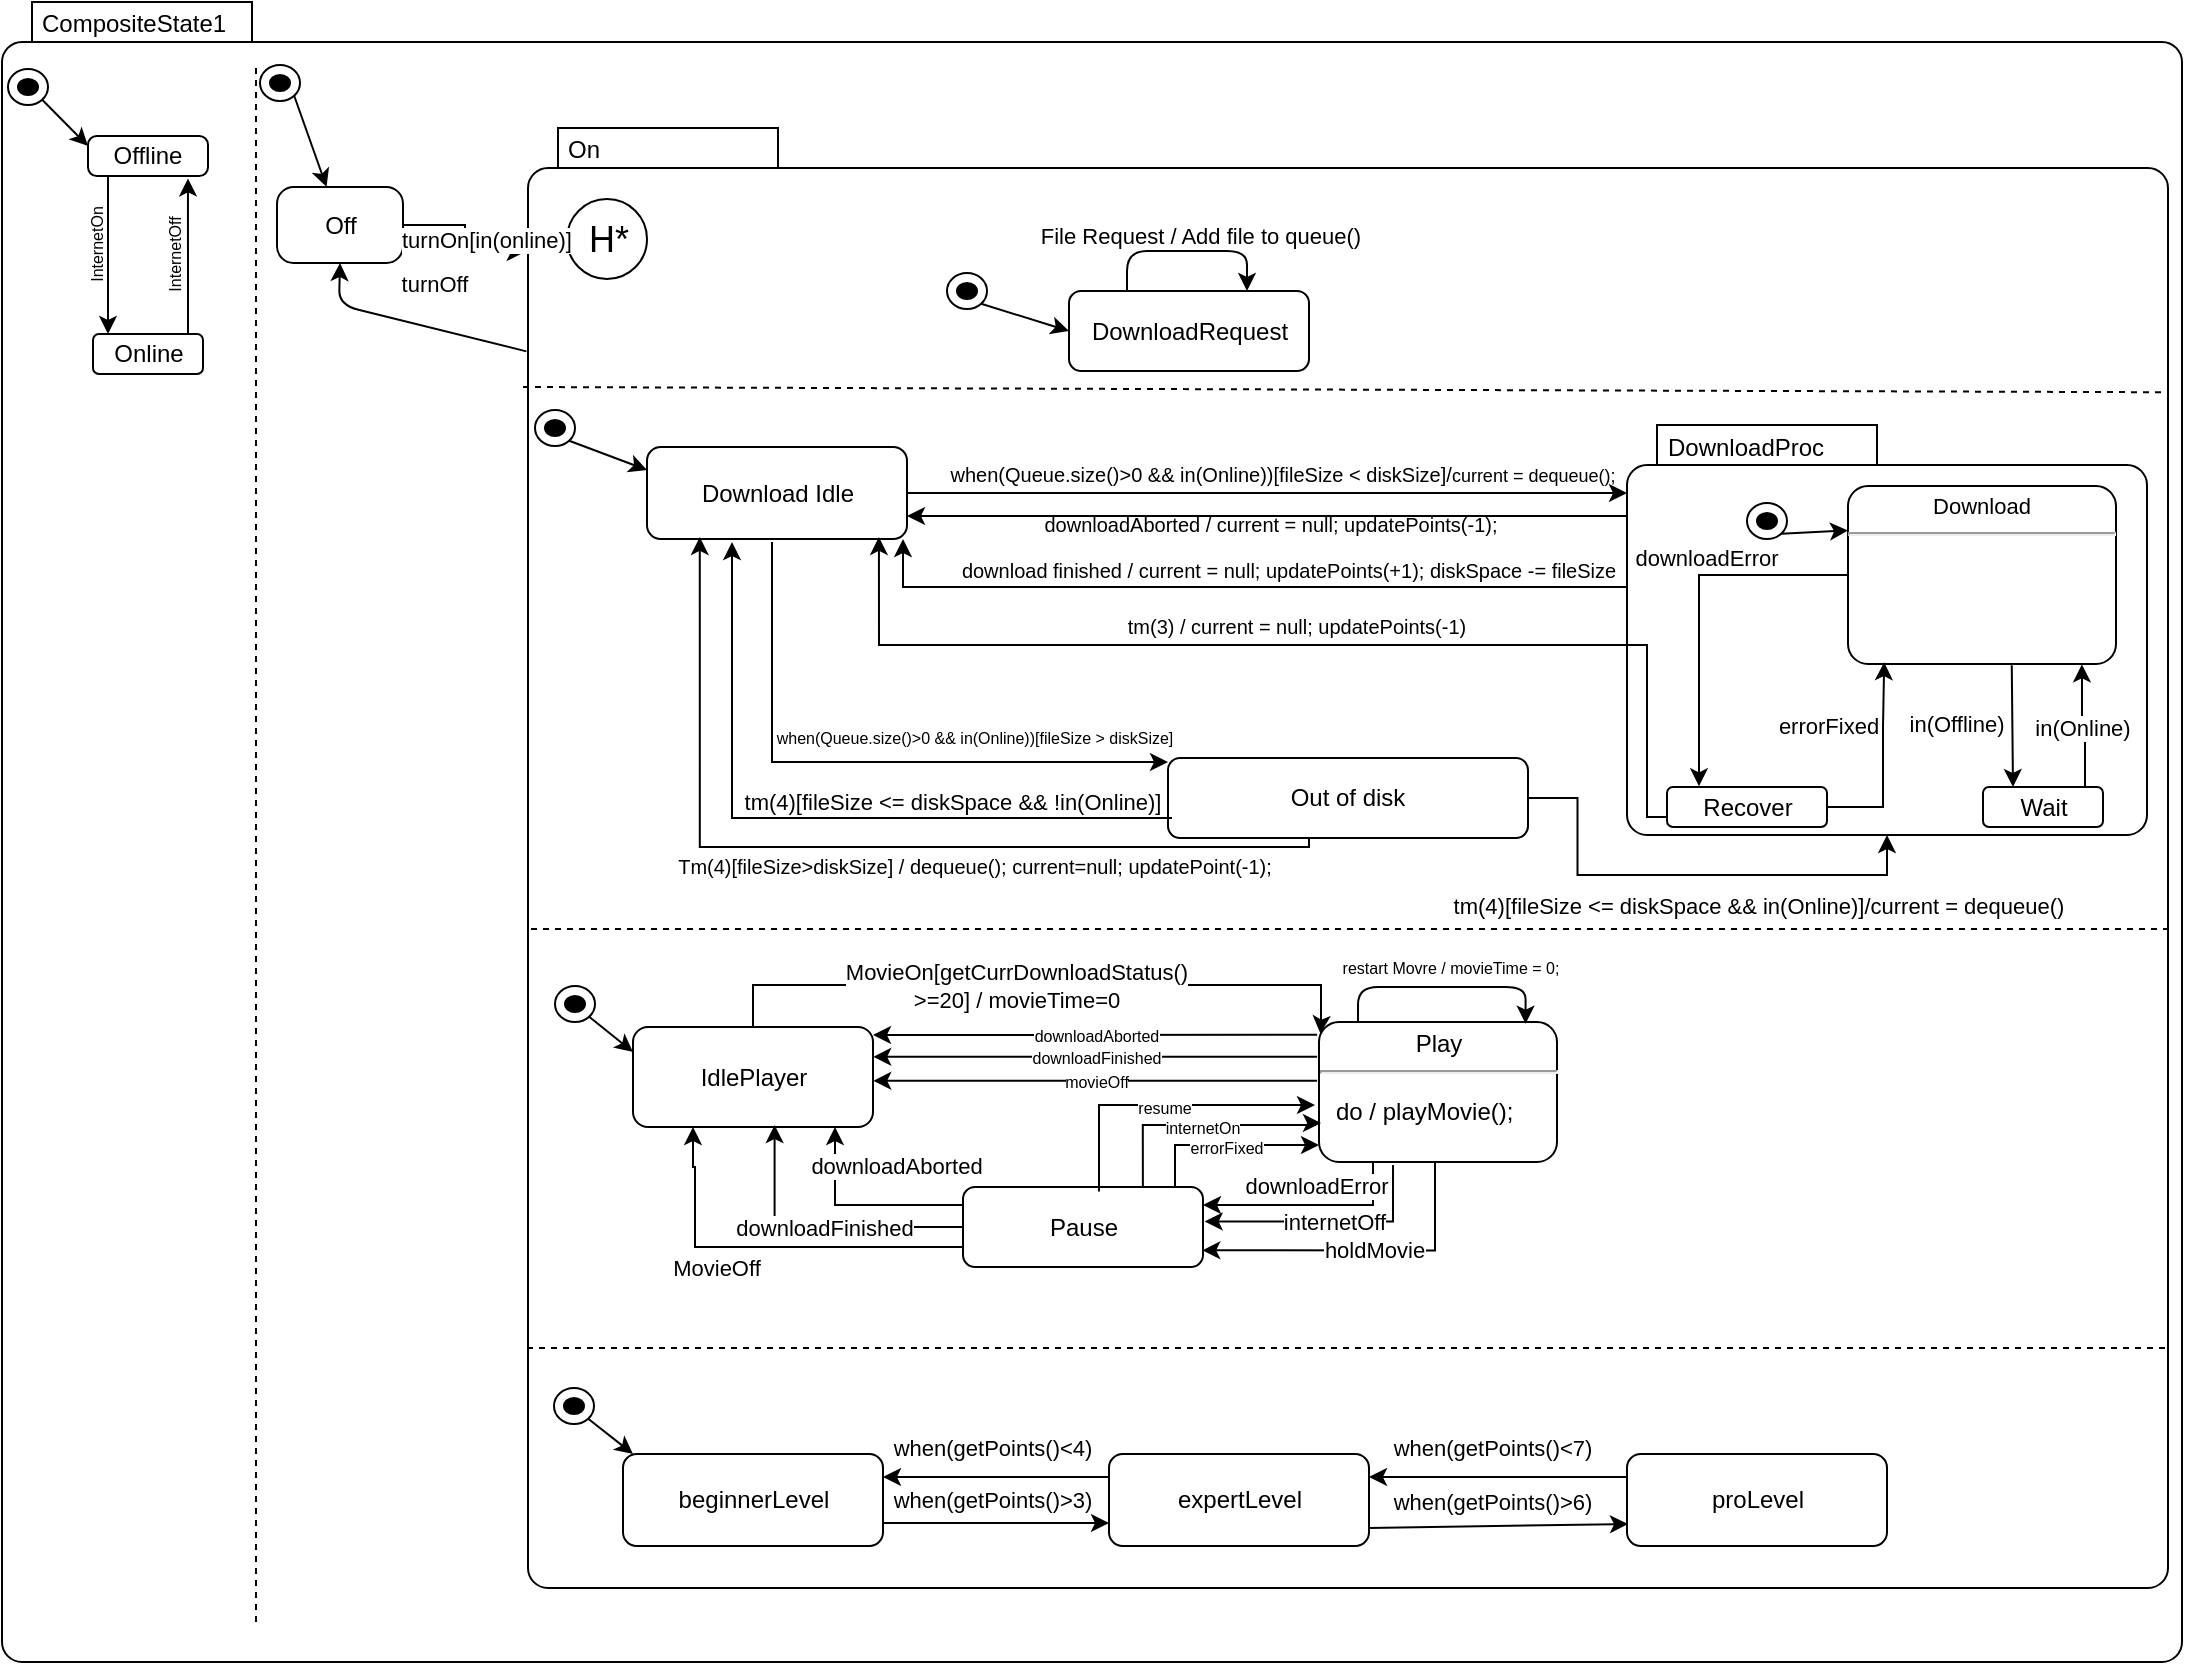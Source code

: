 <mxfile version="10.7.0" type="github"><diagram name="stateMachine" id="0783ab3e-0a74-02c8-0abd-f7b4e66b4bec"><mxGraphModel dx="672" dy="786" grid="1" gridSize="10" guides="1" tooltips="1" connect="1" arrows="1" fold="1" page="1" pageScale="1" pageWidth="1100" pageHeight="850" background="#ffffff" math="0" shadow="0"><root><mxCell id="0"/><mxCell id="1" parent="0"/><mxCell id="8PlXDJ2gfp8piwi29vg6-74" value="CompositeState1" style="shape=mxgraph.sysml.compState;html=1;align=left;verticalAlign=top;spacingTop=-3;spacingLeft=18;" parent="1" vertex="1"><mxGeometry x="5" y="10" width="1090" height="830" as="geometry"/></mxCell><mxCell id="SwwBVkArd6f2vbR5lHAF-27" value="On" style="shape=mxgraph.sysml.compState;html=1;align=left;verticalAlign=top;spacingTop=-3;spacingLeft=18;" parent="1" vertex="1"><mxGeometry x="268" y="73" width="820" height="730" as="geometry"/></mxCell><mxCell id="SwwBVkArd6f2vbR5lHAF-5" value="" style="endArrow=none;dashed=1;html=1;entryX=1;entryY=0.181;entryDx=0;entryDy=0;entryPerimeter=0;" parent="1" target="SwwBVkArd6f2vbR5lHAF-27" edge="1"><mxGeometry width="50" height="50" relative="1" as="geometry"><mxPoint x="265.5" y="202.5" as="sourcePoint"/><mxPoint x="1088.5" y="212.5" as="targetPoint"/></mxGeometry></mxCell><mxCell id="SwwBVkArd6f2vbR5lHAF-90" style="edgeStyle=orthogonalEdgeStyle;rounded=0;orthogonalLoop=1;jettySize=auto;html=1;exitX=0;exitY=0.222;exitDx=0;exitDy=0;exitPerimeter=0;entryX=1;entryY=0.75;entryDx=0;entryDy=0;fontSize=5;" parent="1" source="SwwBVkArd6f2vbR5lHAF-29" target="SwwBVkArd6f2vbR5lHAF-35" edge="1"><mxGeometry relative="1" as="geometry"><Array as="points"/></mxGeometry></mxCell><mxCell id="SwwBVkArd6f2vbR5lHAF-93" style="edgeStyle=orthogonalEdgeStyle;rounded=0;orthogonalLoop=1;jettySize=auto;html=1;exitX=0;exitY=0;exitDx=0;exitDy=66.25;exitPerimeter=0;fontSize=5;" parent="1" source="SwwBVkArd6f2vbR5lHAF-29" target="SwwBVkArd6f2vbR5lHAF-35" edge="1"><mxGeometry relative="1" as="geometry"><Array as="points"><mxPoint x="817.5" y="302.5"/><mxPoint x="455.5" y="302.5"/></Array></mxGeometry></mxCell><mxCell id="SwwBVkArd6f2vbR5lHAF-29" value="DownloadProc" style="shape=mxgraph.sysml.compState;html=1;align=left;verticalAlign=top;spacingTop=-3;spacingLeft=18;" parent="1" vertex="1"><mxGeometry x="817.5" y="221.5" width="260" height="205" as="geometry"/></mxCell><mxCell id="SwwBVkArd6f2vbR5lHAF-33" value="" style="group" parent="1" vertex="1" connectable="0"><mxGeometry x="538.5" y="102.5" width="120" height="92" as="geometry"/></mxCell><mxCell id="SwwBVkArd6f2vbR5lHAF-31" value="DownloadRequest" style="shape=rect;rounded=1;html=1;whiteSpace=wrap;align=center;" parent="SwwBVkArd6f2vbR5lHAF-33" vertex="1"><mxGeometry y="52" width="120" height="40" as="geometry"/></mxCell><mxCell id="SwwBVkArd6f2vbR5lHAF-22" value="" style="edgeStyle=elbowEdgeStyle;elbow=vertical;endArrow=classic;html=1;" parent="SwwBVkArd6f2vbR5lHAF-33" edge="1"><mxGeometry width="50" height="50" relative="1" as="geometry"><mxPoint x="29" y="52" as="sourcePoint"/><mxPoint x="89" y="52" as="targetPoint"/><Array as="points"><mxPoint x="49" y="32"/></Array></mxGeometry></mxCell><mxCell id="SwwBVkArd6f2vbR5lHAF-24" value="&lt;font style=&quot;font-size: 11px ; font-weight: normal&quot;&gt;File Request / Add file to queue()&lt;/font&gt;&lt;br&gt;" style="text;strokeColor=none;fillColor=none;html=1;fontSize=24;fontStyle=1;verticalAlign=middle;align=center;" parent="SwwBVkArd6f2vbR5lHAF-33" vertex="1"><mxGeometry x="15" width="100" height="40" as="geometry"/></mxCell><mxCell id="SwwBVkArd6f2vbR5lHAF-78" style="edgeStyle=orthogonalEdgeStyle;rounded=0;orthogonalLoop=1;jettySize=auto;html=1;" parent="1" target="SwwBVkArd6f2vbR5lHAF-56" edge="1"><mxGeometry relative="1" as="geometry"><Array as="points"><mxPoint x="390" y="280"/><mxPoint x="390" y="390"/></Array><mxPoint x="390" y="280" as="sourcePoint"/></mxGeometry></mxCell><mxCell id="SwwBVkArd6f2vbR5lHAF-35" value="Download Idle" style="shape=rect;rounded=1;html=1;whiteSpace=wrap;align=center;" parent="1" vertex="1"><mxGeometry x="327.5" y="232.5" width="130" height="46" as="geometry"/></mxCell><mxCell id="8PlXDJ2gfp8piwi29vg6-49" value="MovieOn[&lt;span&gt;getCurrDownloadStatus()&lt;/span&gt;&lt;br&gt;&amp;gt;=20] / movieTime=0" style="edgeStyle=orthogonalEdgeStyle;rounded=0;orthogonalLoop=1;jettySize=auto;html=1;entryX=0.006;entryY=0.083;entryDx=0;entryDy=0;entryPerimeter=0;" parent="1" source="SwwBVkArd6f2vbR5lHAF-50" target="8PlXDJ2gfp8piwi29vg6-44" edge="1"><mxGeometry x="-0.078" relative="1" as="geometry"><Array as="points"><mxPoint x="380.5" y="501.5"/><mxPoint x="664.5" y="501.5"/><mxPoint x="664.5" y="521.5"/></Array><mxPoint as="offset"/></mxGeometry></mxCell><mxCell id="SwwBVkArd6f2vbR5lHAF-50" value="IdlePlayer" style="shape=rect;rounded=1;html=1;whiteSpace=wrap;align=center;" parent="1" vertex="1"><mxGeometry x="320.5" y="522.5" width="120" height="50" as="geometry"/></mxCell><mxCell id="8PlXDJ2gfp8piwi29vg6-1" value="in(Offline)" style="edgeStyle=orthogonalEdgeStyle;rounded=0;orthogonalLoop=1;jettySize=auto;html=1;exitX=0.611;exitY=1.007;exitDx=0;exitDy=0;exitPerimeter=0;entryX=0.25;entryY=0;entryDx=0;entryDy=0;" parent="1" source="SwwBVkArd6f2vbR5lHAF-53" target="SwwBVkArd6f2vbR5lHAF-55" edge="1"><mxGeometry x="-0.033" y="-29" relative="1" as="geometry"><Array as="points"><mxPoint x="1010.5" y="343.5"/></Array><mxPoint as="offset"/></mxGeometry></mxCell><mxCell id="8PlXDJ2gfp8piwi29vg6-4" value="downloadError" style="edgeStyle=orthogonalEdgeStyle;rounded=0;orthogonalLoop=1;jettySize=auto;html=1;entryX=0.2;entryY=-0.017;entryDx=0;entryDy=0;entryPerimeter=0;" parent="1" source="SwwBVkArd6f2vbR5lHAF-53" target="SwwBVkArd6f2vbR5lHAF-54" edge="1"><mxGeometry x="-0.205" y="-9" relative="1" as="geometry"><mxPoint as="offset"/></mxGeometry></mxCell><mxCell id="SwwBVkArd6f2vbR5lHAF-53" value="&lt;p style=&quot;margin: 4px 0px 0px ; text-align: center ; font-size: 11px&quot;&gt;&lt;font style=&quot;font-size: 11px&quot;&gt;Download&lt;/font&gt;&lt;/p&gt;&lt;hr style=&quot;font-size: 11px&quot;&gt;&lt;p style=&quot;font-size: 11px&quot;&gt;&lt;/p&gt;&lt;p style=&quot;margin: 0px 0px 0px 8px ; text-align: left ; font-size: 10px&quot;&gt;&lt;br&gt;&lt;/p&gt;" style="shape=mxgraph.sysml.simpleState;html=1;overflow=fill;whiteSpace=wrap;align=center;" parent="1" vertex="1"><mxGeometry x="928" y="252" width="134" height="89" as="geometry"/></mxCell><mxCell id="8PlXDJ2gfp8piwi29vg6-3" value="errorFixed&lt;br&gt;" style="edgeStyle=orthogonalEdgeStyle;rounded=0;orthogonalLoop=1;jettySize=auto;html=1;entryX=0.135;entryY=0.99;entryDx=0;entryDy=0;entryPerimeter=0;" parent="1" source="SwwBVkArd6f2vbR5lHAF-54" target="SwwBVkArd6f2vbR5lHAF-53" edge="1"><mxGeometry x="0.374" y="28" relative="1" as="geometry"><Array as="points"><mxPoint x="945.5" y="412.5"/><mxPoint x="945.5" y="372.5"/></Array><mxPoint as="offset"/></mxGeometry></mxCell><mxCell id="SwwBVkArd6f2vbR5lHAF-54" value="Recover" style="shape=rect;rounded=1;html=1;whiteSpace=wrap;align=center;" parent="1" vertex="1"><mxGeometry x="837.5" y="402.5" width="80" height="20" as="geometry"/></mxCell><mxCell id="8PlXDJ2gfp8piwi29vg6-2" value="in(Online)" style="edgeStyle=orthogonalEdgeStyle;rounded=0;orthogonalLoop=1;jettySize=auto;html=1;entryX=0.873;entryY=1.002;entryDx=0;entryDy=0;entryPerimeter=0;" parent="1" source="SwwBVkArd6f2vbR5lHAF-55" target="SwwBVkArd6f2vbR5lHAF-53" edge="1"><mxGeometry relative="1" as="geometry"><Array as="points"><mxPoint x="1046.5" y="372.5"/></Array></mxGeometry></mxCell><mxCell id="SwwBVkArd6f2vbR5lHAF-55" value="Wait" style="shape=rect;rounded=1;html=1;whiteSpace=wrap;align=center;" parent="1" vertex="1"><mxGeometry x="995.5" y="402.5" width="60" height="20" as="geometry"/></mxCell><mxCell id="SwwBVkArd6f2vbR5lHAF-89" style="edgeStyle=orthogonalEdgeStyle;rounded=0;orthogonalLoop=1;jettySize=auto;html=1;entryX=0.203;entryY=0.978;entryDx=0;entryDy=0;entryPerimeter=0;fontSize=5;" parent="1" source="SwwBVkArd6f2vbR5lHAF-56" target="SwwBVkArd6f2vbR5lHAF-35" edge="1"><mxGeometry relative="1" as="geometry"><Array as="points"><mxPoint x="658.5" y="432.5"/><mxPoint x="353.5" y="432.5"/></Array></mxGeometry></mxCell><mxCell id="8PlXDJ2gfp8piwi29vg6-75" value="tm(4)[fileSize &amp;lt;= diskSpace &amp;amp;&amp;amp; in(Online)]/&lt;span&gt;&lt;font&gt;current = dequeue()&lt;/font&gt;&lt;/span&gt;" style="edgeStyle=orthogonalEdgeStyle;rounded=0;orthogonalLoop=1;jettySize=auto;html=1;entryX=0.5;entryY=1;entryDx=0;entryDy=0;entryPerimeter=0;" parent="1" source="SwwBVkArd6f2vbR5lHAF-56" target="SwwBVkArd6f2vbR5lHAF-29" edge="1"><mxGeometry x="0.277" y="-15" relative="1" as="geometry"><mxPoint x="1" as="offset"/></mxGeometry></mxCell><mxCell id="SwwBVkArd6f2vbR5lHAF-56" value="Out of disk&lt;br&gt;" style="shape=rect;rounded=1;html=1;whiteSpace=wrap;align=center;" parent="1" vertex="1"><mxGeometry x="588" y="388" width="180" height="40" as="geometry"/></mxCell><mxCell id="8PlXDJ2gfp8piwi29vg6-30" style="edgeStyle=orthogonalEdgeStyle;rounded=0;orthogonalLoop=1;jettySize=auto;html=1;entryX=0.833;entryY=1.06;entryDx=0;entryDy=0;entryPerimeter=0;" parent="1" source="SwwBVkArd6f2vbR5lHAF-57" target="SwwBVkArd6f2vbR5lHAF-58" edge="1"><mxGeometry relative="1" as="geometry"><Array as="points"><mxPoint x="98" y="152"/><mxPoint x="98" y="152"/></Array></mxGeometry></mxCell><mxCell id="SwwBVkArd6f2vbR5lHAF-57" value="Online" style="shape=rect;rounded=1;html=1;whiteSpace=wrap;align=center;" parent="1" vertex="1"><mxGeometry x="50.5" y="176" width="55" height="20" as="geometry"/></mxCell><mxCell id="8PlXDJ2gfp8piwi29vg6-27" style="edgeStyle=orthogonalEdgeStyle;rounded=0;orthogonalLoop=1;jettySize=auto;html=1;exitX=1;exitY=0.5;exitDx=0;exitDy=0;" parent="1" source="SwwBVkArd6f2vbR5lHAF-58" edge="1"><mxGeometry relative="1" as="geometry"><mxPoint x="98.235" y="96.471" as="targetPoint"/></mxGeometry></mxCell><mxCell id="8PlXDJ2gfp8piwi29vg6-31" style="edgeStyle=orthogonalEdgeStyle;rounded=0;orthogonalLoop=1;jettySize=auto;html=1;" parent="1" source="SwwBVkArd6f2vbR5lHAF-58" target="SwwBVkArd6f2vbR5lHAF-57" edge="1"><mxGeometry relative="1" as="geometry"><Array as="points"><mxPoint x="58" y="112"/><mxPoint x="58" y="112"/></Array></mxGeometry></mxCell><mxCell id="SwwBVkArd6f2vbR5lHAF-58" value="Offline&lt;br&gt;" style="shape=rect;rounded=1;html=1;whiteSpace=wrap;align=center;arcSize=22;" parent="1" vertex="1"><mxGeometry x="48" y="77" width="60" height="20" as="geometry"/></mxCell><mxCell id="SwwBVkArd6f2vbR5lHAF-79" value="" style="group" parent="1" vertex="1" connectable="0"><mxGeometry x="498" y="340" width="201" height="40" as="geometry"/></mxCell><mxCell id="SwwBVkArd6f2vbR5lHAF-80" style="edgeStyle=orthogonalEdgeStyle;rounded=0;orthogonalLoop=1;jettySize=auto;html=1;exitX=1;exitY=0.5;exitDx=0;exitDy=0;" parent="SwwBVkArd6f2vbR5lHAF-79" edge="1"><mxGeometry relative="1" as="geometry"><mxPoint x="201" y="34" as="targetPoint"/><Array as="points"><mxPoint x="86" y="34"/><mxPoint x="201" y="34"/></Array></mxGeometry></mxCell><mxCell id="SwwBVkArd6f2vbR5lHAF-81" value="&lt;font style=&quot;font-weight: normal ; font-size: 8px&quot;&gt;when(Queue.size()&amp;gt;0 &amp;amp;&amp;amp; in(Online))[fileSize &amp;gt; diskSize]&lt;/font&gt;&lt;br&gt;" style="text;strokeColor=none;fillColor=none;html=1;fontSize=24;fontStyle=1;verticalAlign=middle;align=center;rotation=0;" parent="1" vertex="1"><mxGeometry x="441" y="352.5" width="100" height="40" as="geometry"/></mxCell><mxCell id="SwwBVkArd6f2vbR5lHAF-85" value="&lt;span style=&quot;font-weight: 400&quot;&gt;&lt;font style=&quot;font-size: 10px&quot;&gt;Tm(4)[fileSize&amp;gt;diskSize] / dequeue(); current=null; updatePoint(-1);&lt;/font&gt;&lt;/span&gt;" style="text;strokeColor=none;fillColor=none;html=1;fontSize=24;fontStyle=1;verticalAlign=middle;align=center;rotation=0;direction=west;" parent="1" vertex="1"><mxGeometry x="428.5" y="392.5" width="125" height="90" as="geometry"/></mxCell><mxCell id="SwwBVkArd6f2vbR5lHAF-63" style="edgeStyle=orthogonalEdgeStyle;rounded=0;orthogonalLoop=1;jettySize=auto;html=1;exitX=1;exitY=0.5;exitDx=0;exitDy=0;" parent="1" source="SwwBVkArd6f2vbR5lHAF-35" edge="1"><mxGeometry relative="1" as="geometry"><mxPoint x="817.5" y="255.5" as="targetPoint"/><Array as="points"><mxPoint x="607.5" y="255.5"/><mxPoint x="607.5" y="255.5"/></Array></mxGeometry></mxCell><mxCell id="SwwBVkArd6f2vbR5lHAF-66" value="&lt;font style=&quot;font-weight: normal ; font-size: 10px&quot;&gt;when(Queue.size()&amp;gt;0 &amp;amp;&amp;amp; in(Online))[fileSize &amp;lt; diskSize]/&lt;/font&gt;&lt;span style=&quot;font-weight: normal&quot;&gt;&lt;font style=&quot;font-size: 9px&quot;&gt;current = dequeue();&lt;/font&gt;&lt;/span&gt;&lt;br&gt;" style="text;strokeColor=none;fillColor=none;html=1;fontSize=24;fontStyle=1;verticalAlign=middle;align=center;direction=south;" parent="1" vertex="1"><mxGeometry x="491" y="236.5" width="307" height="10" as="geometry"/></mxCell><mxCell id="SwwBVkArd6f2vbR5lHAF-91" value="&lt;font size=&quot;1&quot;&gt;&lt;span style=&quot;font-weight: 400&quot;&gt;downloadAborted / current = null; updatePoints(-1);&lt;/span&gt;&lt;/font&gt;" style="text;strokeColor=none;fillColor=none;html=1;fontSize=24;fontStyle=1;verticalAlign=middle;align=center;" parent="1" vertex="1"><mxGeometry x="588.5" y="255.5" width="100" height="22" as="geometry"/></mxCell><mxCell id="SwwBVkArd6f2vbR5lHAF-94" value="&lt;font size=&quot;1&quot;&gt;&lt;span style=&quot;font-weight: 400&quot;&gt;download finished / current = null; updatePoints(+1); diskSpace -= fileSize&lt;/span&gt;&lt;/font&gt;" style="text;strokeColor=none;fillColor=none;html=1;fontSize=24;fontStyle=1;verticalAlign=middle;align=center;" parent="1" vertex="1"><mxGeometry x="597.5" y="283.5" width="100" height="12" as="geometry"/></mxCell><mxCell id="8PlXDJ2gfp8piwi29vg6-7" value="H*" style="shape=ellipse;html=1;fontSize=18;align=center;" parent="1" vertex="1"><mxGeometry x="287.5" y="108.5" width="40" height="40" as="geometry"/></mxCell><mxCell id="8PlXDJ2gfp8piwi29vg6-12" value="" style="group" parent="1" vertex="1" connectable="0"><mxGeometry x="477.5" y="145.5" width="20" height="18" as="geometry"/></mxCell><mxCell id="8PlXDJ2gfp8piwi29vg6-8" value="" style="shape=mxgraph.sysml.actFinal;html=1;verticalLabelPosition=bottom;labelBackgroundColor=#ffffff;verticalAlign=top;" parent="8PlXDJ2gfp8piwi29vg6-12" vertex="1"><mxGeometry width="20" height="18" as="geometry"/></mxCell><mxCell id="8PlXDJ2gfp8piwi29vg6-11" value="" style="endArrow=classic;html=1;entryX=0;entryY=0.5;entryDx=0;entryDy=0;exitX=0.855;exitY=0.855;exitDx=0;exitDy=0;exitPerimeter=0;" parent="8PlXDJ2gfp8piwi29vg6-12" source="8PlXDJ2gfp8piwi29vg6-8" target="SwwBVkArd6f2vbR5lHAF-31" edge="1"><mxGeometry width="50" height="50" relative="1" as="geometry"><mxPoint x="-4.5" y="59" as="sourcePoint"/><mxPoint x="45.5" y="9" as="targetPoint"/></mxGeometry></mxCell><mxCell id="8PlXDJ2gfp8piwi29vg6-13" value="" style="group" parent="1" vertex="1" connectable="0"><mxGeometry x="877.5" y="260.5" width="20" height="18" as="geometry"/></mxCell><mxCell id="8PlXDJ2gfp8piwi29vg6-14" value="" style="shape=mxgraph.sysml.actFinal;html=1;verticalLabelPosition=bottom;labelBackgroundColor=#ffffff;verticalAlign=top;" parent="8PlXDJ2gfp8piwi29vg6-13" vertex="1"><mxGeometry width="20" height="18" as="geometry"/></mxCell><mxCell id="8PlXDJ2gfp8piwi29vg6-15" value="" style="endArrow=classic;html=1;entryX=0;entryY=0.25;entryDx=0;entryDy=0;exitX=0.855;exitY=0.855;exitDx=0;exitDy=0;exitPerimeter=0;entryPerimeter=0;" parent="1" source="8PlXDJ2gfp8piwi29vg6-14" target="SwwBVkArd6f2vbR5lHAF-53" edge="1"><mxGeometry width="50" height="50" relative="1" as="geometry"><mxPoint x="873" y="319.5" as="sourcePoint"/><mxPoint x="923" y="269.5" as="targetPoint"/></mxGeometry></mxCell><mxCell id="8PlXDJ2gfp8piwi29vg6-21" value="" style="shape=mxgraph.sysml.actFinal;html=1;verticalLabelPosition=bottom;labelBackgroundColor=#ffffff;verticalAlign=top;" parent="1" vertex="1"><mxGeometry x="271.5" y="214" width="20" height="18" as="geometry"/></mxCell><mxCell id="8PlXDJ2gfp8piwi29vg6-22" value="" style="endArrow=classic;html=1;entryX=0;entryY=0.25;entryDx=0;entryDy=0;exitX=0.855;exitY=0.855;exitDx=0;exitDy=0;exitPerimeter=0;" parent="1" source="8PlXDJ2gfp8piwi29vg6-21" target="SwwBVkArd6f2vbR5lHAF-35" edge="1"><mxGeometry width="50" height="50" relative="1" as="geometry"><mxPoint x="263" y="275" as="sourcePoint"/><mxPoint x="317.5" y="249" as="targetPoint"/></mxGeometry></mxCell><mxCell id="8PlXDJ2gfp8piwi29vg6-23" value="" style="shape=mxgraph.sysml.actFinal;html=1;verticalLabelPosition=bottom;labelBackgroundColor=#ffffff;verticalAlign=top;" parent="1" vertex="1"><mxGeometry x="8" y="43.5" width="20" height="18" as="geometry"/></mxCell><mxCell id="8PlXDJ2gfp8piwi29vg6-24" value="" style="endArrow=classic;html=1;entryX=0;entryY=0.25;entryDx=0;entryDy=0;exitX=0.855;exitY=0.855;exitDx=0;exitDy=0;exitPerimeter=0;" parent="1" source="8PlXDJ2gfp8piwi29vg6-23" target="SwwBVkArd6f2vbR5lHAF-58" edge="1"><mxGeometry width="50" height="50" relative="1" as="geometry"><mxPoint x="-16.5" y="111.5" as="sourcePoint"/><mxPoint x="38" y="85.5" as="targetPoint"/></mxGeometry></mxCell><mxCell id="8PlXDJ2gfp8piwi29vg6-33" value="Off&lt;br&gt;" style="shape=rect;rounded=1;html=1;whiteSpace=wrap;align=center;arcSize=22;" parent="1" vertex="1"><mxGeometry x="142.5" y="102.5" width="63" height="38" as="geometry"/></mxCell><mxCell id="8PlXDJ2gfp8piwi29vg6-41" value="" style="endArrow=none;dashed=1;html=1;exitX=0.002;exitY=0.667;exitDx=0;exitDy=0;exitPerimeter=0;" parent="1" edge="1"><mxGeometry width="50" height="50" relative="1" as="geometry"><mxPoint x="269.5" y="473.5" as="sourcePoint"/><mxPoint x="1091.5" y="473.5" as="targetPoint"/></mxGeometry></mxCell><mxCell id="8PlXDJ2gfp8piwi29vg6-45" value="&lt;font style=&quot;font-size: 8px&quot;&gt;errorFixed&lt;/font&gt;" style="edgeStyle=orthogonalEdgeStyle;rounded=0;orthogonalLoop=1;jettySize=auto;html=1;" parent="1" source="8PlXDJ2gfp8piwi29vg6-43" edge="1"><mxGeometry relative="1" as="geometry"><Array as="points"><mxPoint x="591.5" y="581.5"/><mxPoint x="663.5" y="581.5"/></Array><mxPoint x="663.5" y="581.5" as="targetPoint"/></mxGeometry></mxCell><mxCell id="8PlXDJ2gfp8piwi29vg6-52" value="downloadAborted" style="edgeStyle=orthogonalEdgeStyle;rounded=0;orthogonalLoop=1;jettySize=auto;html=1;" parent="1" source="8PlXDJ2gfp8piwi29vg6-43" edge="1"><mxGeometry x="0.63" y="-30" relative="1" as="geometry"><mxPoint x="421.5" y="572.5" as="targetPoint"/><Array as="points"><mxPoint x="421.5" y="611.5"/></Array><mxPoint as="offset"/></mxGeometry></mxCell><mxCell id="8PlXDJ2gfp8piwi29vg6-43" value="Pause" style="shape=rect;rounded=1;html=1;whiteSpace=wrap;align=center;" parent="1" vertex="1"><mxGeometry x="485.5" y="602.5" width="120" height="40" as="geometry"/></mxCell><mxCell id="8PlXDJ2gfp8piwi29vg6-46" value="downloadError" style="edgeStyle=orthogonalEdgeStyle;rounded=0;orthogonalLoop=1;jettySize=auto;html=1;" parent="1" source="8PlXDJ2gfp8piwi29vg6-44" edge="1"><mxGeometry x="-0.051" y="-10" relative="1" as="geometry"><Array as="points"><mxPoint x="690.5" y="611.5"/><mxPoint x="605.5" y="611.5"/></Array><mxPoint x="605.5" y="611.5" as="targetPoint"/><mxPoint as="offset"/></mxGeometry></mxCell><mxCell id="8PlXDJ2gfp8piwi29vg6-51" value="&lt;font style=&quot;font-size: 8px&quot;&gt;downloadAborted&lt;/font&gt;" style="edgeStyle=orthogonalEdgeStyle;rounded=0;orthogonalLoop=1;jettySize=auto;html=1;exitX=-0.008;exitY=0.202;exitDx=0;exitDy=0;exitPerimeter=0;" parent="1" edge="1"><mxGeometry relative="1" as="geometry"><mxPoint x="440.5" y="526.5" as="targetPoint"/><Array as="points"><mxPoint x="440.5" y="526.5"/></Array><mxPoint x="662.556" y="526.389" as="sourcePoint"/></mxGeometry></mxCell><mxCell id="8PlXDJ2gfp8piwi29vg6-44" value="&lt;p style=&quot;margin: 0px ; margin-top: 4px ; text-align: center&quot;&gt;Play&lt;/p&gt;&lt;hr&gt;&lt;p&gt;&lt;/p&gt;&lt;p style=&quot;margin: 0px ; margin-left: 8px ; text-align: left&quot;&gt;do / playMovie();&lt;br&gt;&lt;/p&gt;" style="shape=mxgraph.sysml.simpleState;html=1;overflow=fill;whiteSpace=wrap;align=center;" parent="1" vertex="1"><mxGeometry x="663.5" y="520" width="119" height="70" as="geometry"/></mxCell><mxCell id="8PlXDJ2gfp8piwi29vg6-47" value="" style="shape=mxgraph.sysml.actFinal;html=1;verticalLabelPosition=bottom;labelBackgroundColor=#ffffff;verticalAlign=top;" parent="1" vertex="1"><mxGeometry x="281.5" y="502" width="20" height="18" as="geometry"/></mxCell><mxCell id="8PlXDJ2gfp8piwi29vg6-48" value="" style="endArrow=classic;html=1;entryX=0;entryY=0.25;entryDx=0;entryDy=0;exitX=0.855;exitY=0.855;exitDx=0;exitDy=0;exitPerimeter=0;" parent="1" source="8PlXDJ2gfp8piwi29vg6-47" target="SwwBVkArd6f2vbR5lHAF-50" edge="1"><mxGeometry width="50" height="50" relative="1" as="geometry"><mxPoint x="268" y="533" as="sourcePoint"/><mxPoint x="332.5" y="502.5" as="targetPoint"/></mxGeometry></mxCell><mxCell id="8PlXDJ2gfp8piwi29vg6-53" value="" style="edgeStyle=elbowEdgeStyle;elbow=vertical;endArrow=classic;html=1;exitX=0.164;exitY=-0.002;exitDx=0;exitDy=0;exitPerimeter=0;entryX=0.868;entryY=0.012;entryDx=0;entryDy=0;entryPerimeter=0;" parent="1" source="8PlXDJ2gfp8piwi29vg6-44" target="8PlXDJ2gfp8piwi29vg6-44" edge="1"><mxGeometry width="50" height="50" relative="1" as="geometry"><mxPoint x="688.5" y="480.5" as="sourcePoint"/><mxPoint x="728.5" y="480" as="targetPoint"/><Array as="points"><mxPoint x="737.5" y="502.5"/><mxPoint x="737.5" y="472.5"/><mxPoint x="687.5" y="472.5"/></Array></mxGeometry></mxCell><mxCell id="8PlXDJ2gfp8piwi29vg6-55" value="&lt;span style=&quot;font-size: 8px ; font-weight: 400&quot;&gt;restart Movre / movieTime = 0;&lt;br&gt;&lt;/span&gt;" style="text;strokeColor=none;fillColor=none;html=1;fontSize=24;fontStyle=1;verticalAlign=middle;align=center;rotation=0;" parent="1" vertex="1"><mxGeometry x="678.5" y="482.5" width="100" height="10" as="geometry"/></mxCell><mxCell id="8PlXDJ2gfp8piwi29vg6-60" value="" style="endArrow=none;dashed=1;html=1;" parent="1" edge="1"><mxGeometry width="50" height="50" relative="1" as="geometry"><mxPoint x="132" y="820" as="sourcePoint"/><mxPoint x="132" y="43" as="targetPoint"/></mxGeometry></mxCell><mxCell id="8PlXDJ2gfp8piwi29vg6-64" value="&lt;font style=&quot;font-weight: normal ; font-size: 8px&quot;&gt;InternetOff&lt;/font&gt;&lt;br&gt;" style="text;strokeColor=none;fillColor=none;html=1;fontSize=24;fontStyle=1;verticalAlign=middle;align=center;rotation=-90;" parent="1" vertex="1"><mxGeometry x="57" y="127.5" width="58" height="18" as="geometry"/></mxCell><mxCell id="8PlXDJ2gfp8piwi29vg6-65" value="&lt;font style=&quot;font-weight: normal ; font-size: 8px&quot;&gt;InternetOn&lt;/font&gt;&lt;br&gt;" style="text;strokeColor=none;fillColor=none;html=1;fontSize=24;fontStyle=1;verticalAlign=middle;align=center;rotation=-90;" parent="1" vertex="1"><mxGeometry x="18" y="122.5" width="58" height="18" as="geometry"/></mxCell><mxCell id="8PlXDJ2gfp8piwi29vg6-69" value="turnOff&lt;br&gt;" style="endArrow=classic;html=1;exitX=-0.001;exitY=0.153;exitDx=0;exitDy=0;exitPerimeter=0;entryX=0.5;entryY=1;entryDx=0;entryDy=0;" parent="1" source="SwwBVkArd6f2vbR5lHAF-27" target="8PlXDJ2gfp8piwi29vg6-33" edge="1"><mxGeometry x="0.847" y="-47" width="50" height="50" relative="1" as="geometry"><mxPoint x="192.5" y="204.571" as="sourcePoint"/><mxPoint x="242.5" y="154.571" as="targetPoint"/><Array as="points"><mxPoint x="173.5" y="161.5"/></Array><mxPoint as="offset"/></mxGeometry></mxCell><mxCell id="8PlXDJ2gfp8piwi29vg6-72" value="" style="shape=mxgraph.sysml.actFinal;html=1;verticalLabelPosition=bottom;labelBackgroundColor=#ffffff;verticalAlign=top;" parent="1" vertex="1"><mxGeometry x="134" y="41.5" width="20" height="18" as="geometry"/></mxCell><mxCell id="8PlXDJ2gfp8piwi29vg6-73" value="" style="endArrow=classic;html=1;exitX=0.855;exitY=0.855;exitDx=0;exitDy=0;exitPerimeter=0;" parent="1" source="8PlXDJ2gfp8piwi29vg6-72" target="8PlXDJ2gfp8piwi29vg6-33" edge="1"><mxGeometry width="50" height="50" relative="1" as="geometry"><mxPoint x="109.5" y="109.5" as="sourcePoint"/><mxPoint x="174" y="80.167" as="targetPoint"/></mxGeometry></mxCell><mxCell id="8PlXDJ2gfp8piwi29vg6-67" value="turnOn[in(online)]" style="edgeStyle=orthogonalEdgeStyle;rounded=0;orthogonalLoop=1;jettySize=auto;html=1;entryX=-0.002;entryY=0.085;entryDx=0;entryDy=0;entryPerimeter=0;" parent="1" source="8PlXDJ2gfp8piwi29vg6-33" target="SwwBVkArd6f2vbR5lHAF-27" edge="1"><mxGeometry x="0.033" y="10" relative="1" as="geometry"><Array as="points"><mxPoint x="236.5" y="121.5"/></Array><mxPoint as="offset"/></mxGeometry></mxCell><mxCell id="Fq1VFk-7vWa6fJxWeUNG-1" value="&lt;font style=&quot;font-size: 10px&quot;&gt;tm(3) / current = null; updatePoints(-1)&lt;/font&gt;" style="edgeStyle=orthogonalEdgeStyle;rounded=0;orthogonalLoop=1;jettySize=auto;html=1;fontSize=5;exitX=0;exitY=0.75;exitDx=0;exitDy=0;entryX=0.892;entryY=0.978;entryDx=0;entryDy=0;entryPerimeter=0;" parent="1" source="SwwBVkArd6f2vbR5lHAF-54" target="SwwBVkArd6f2vbR5lHAF-35" edge="1"><mxGeometry x="0.019" y="-10" relative="1" as="geometry"><Array as="points"><mxPoint x="827.5" y="417.5"/><mxPoint x="827.5" y="331.5"/><mxPoint x="443.5" y="331.5"/></Array><mxPoint x="827.5" y="312.5" as="sourcePoint"/><mxPoint x="465.5" y="288.5" as="targetPoint"/><mxPoint as="offset"/></mxGeometry></mxCell><mxCell id="Fq1VFk-7vWa6fJxWeUNG-2" value="internetOff" style="edgeStyle=orthogonalEdgeStyle;rounded=0;orthogonalLoop=1;jettySize=auto;html=1;exitX=0.311;exitY=1.021;exitDx=0;exitDy=0;exitPerimeter=0;entryX=1.007;entryY=0.431;entryDx=0;entryDy=0;entryPerimeter=0;" parent="1" source="8PlXDJ2gfp8piwi29vg6-44" target="8PlXDJ2gfp8piwi29vg6-43" edge="1"><mxGeometry x="-0.063" relative="1" as="geometry"><Array as="points"><mxPoint x="700.5" y="619.5"/></Array><mxPoint x="700.523" y="600" as="sourcePoint"/><mxPoint x="605.5" y="641.5" as="targetPoint"/><mxPoint as="offset"/></mxGeometry></mxCell><mxCell id="Fq1VFk-7vWa6fJxWeUNG-3" value="holdMovie" style="edgeStyle=orthogonalEdgeStyle;rounded=0;orthogonalLoop=1;jettySize=auto;html=1;entryX=0.997;entryY=0.792;entryDx=0;entryDy=0;entryPerimeter=0;" parent="1" target="8PlXDJ2gfp8piwi29vg6-43" edge="1"><mxGeometry x="-0.063" relative="1" as="geometry"><Array as="points"><mxPoint x="721.5" y="589.5"/><mxPoint x="721.5" y="634.5"/></Array><mxPoint x="721.5" y="589.5" as="sourcePoint"/><mxPoint x="616.337" y="629.756" as="targetPoint"/><mxPoint as="offset"/></mxGeometry></mxCell><mxCell id="Fq1VFk-7vWa6fJxWeUNG-4" value="downloadFinished" style="edgeStyle=orthogonalEdgeStyle;rounded=0;orthogonalLoop=1;jettySize=auto;html=1;entryX=0.59;entryY=0.98;entryDx=0;entryDy=0;entryPerimeter=0;exitX=0;exitY=0.5;exitDx=0;exitDy=0;" parent="1" source="8PlXDJ2gfp8piwi29vg6-43" target="SwwBVkArd6f2vbR5lHAF-50" edge="1"><mxGeometry x="-0.043" relative="1" as="geometry"><mxPoint x="481.5" y="621.5" as="sourcePoint"/><mxPoint x="431.643" y="582.5" as="targetPoint"/><Array as="points"><mxPoint x="391.5" y="622.5"/></Array><mxPoint as="offset"/></mxGeometry></mxCell><mxCell id="Fq1VFk-7vWa6fJxWeUNG-5" value="MovieOff" style="edgeStyle=orthogonalEdgeStyle;rounded=0;orthogonalLoop=1;jettySize=auto;html=1;entryX=0.25;entryY=1;entryDx=0;entryDy=0;exitX=0;exitY=0.75;exitDx=0;exitDy=0;" parent="1" source="8PlXDJ2gfp8piwi29vg6-43" target="SwwBVkArd6f2vbR5lHAF-50" edge="1"><mxGeometry x="0.27" y="10" relative="1" as="geometry"><mxPoint x="481.5" y="631.5" as="sourcePoint"/><mxPoint x="441.643" y="592.5" as="targetPoint"/><Array as="points"><mxPoint x="351.5" y="632.5"/><mxPoint x="351.5" y="592.5"/></Array><mxPoint as="offset"/></mxGeometry></mxCell><mxCell id="Fq1VFk-7vWa6fJxWeUNG-6" value="&lt;font style=&quot;font-size: 8px&quot;&gt;downloadFinished&lt;/font&gt;" style="edgeStyle=orthogonalEdgeStyle;rounded=0;orthogonalLoop=1;jettySize=auto;html=1;exitX=-0.008;exitY=0.202;exitDx=0;exitDy=0;exitPerimeter=0;" parent="1" edge="1"><mxGeometry relative="1" as="geometry"><mxPoint x="440.611" y="537.389" as="targetPoint"/><Array as="points"><mxPoint x="440.5" y="537.5"/></Array><mxPoint x="662.556" y="537.389" as="sourcePoint"/></mxGeometry></mxCell><mxCell id="Fq1VFk-7vWa6fJxWeUNG-7" value="&lt;font style=&quot;font-size: 8px&quot;&gt;movieOff&lt;/font&gt;" style="edgeStyle=orthogonalEdgeStyle;rounded=0;orthogonalLoop=1;jettySize=auto;html=1;exitX=-0.008;exitY=0.202;exitDx=0;exitDy=0;exitPerimeter=0;" parent="1" edge="1"><mxGeometry x="0.001" relative="1" as="geometry"><mxPoint x="440.611" y="549.389" as="targetPoint"/><Array as="points"><mxPoint x="440.5" y="549.5"/></Array><mxPoint x="662.556" y="549.389" as="sourcePoint"/><mxPoint as="offset"/></mxGeometry></mxCell><mxCell id="Fq1VFk-7vWa6fJxWeUNG-8" value="&lt;font style=&quot;font-size: 8px&quot;&gt;internetOn&lt;/font&gt;" style="edgeStyle=orthogonalEdgeStyle;rounded=0;orthogonalLoop=1;jettySize=auto;html=1;" parent="1" edge="1"><mxGeometry relative="1" as="geometry"><Array as="points"><mxPoint x="575.5" y="571.5"/><mxPoint x="661.5" y="571.5"/><mxPoint x="661.5" y="570.5"/></Array><mxPoint x="575.444" y="602.5" as="sourcePoint"/><mxPoint x="664.5" y="570.5" as="targetPoint"/></mxGeometry></mxCell><mxCell id="Fq1VFk-7vWa6fJxWeUNG-9" value="&lt;font style=&quot;font-size: 8px&quot;&gt;resume&lt;/font&gt;" style="edgeStyle=orthogonalEdgeStyle;rounded=0;orthogonalLoop=1;jettySize=auto;html=1;" parent="1" edge="1"><mxGeometry relative="1" as="geometry"><Array as="points"><mxPoint x="553.5" y="561.5"/><mxPoint x="661.5" y="561.5"/></Array><mxPoint x="553.5" y="604.7" as="sourcePoint"/><mxPoint x="661.5" y="561.5" as="targetPoint"/></mxGeometry></mxCell><mxCell id="O6XAEaMH-lTMKo_NpWYs-1" value="" style="endArrow=none;dashed=1;html=1;exitX=0.002;exitY=0.667;exitDx=0;exitDy=0;exitPerimeter=0;" parent="1" edge="1"><mxGeometry width="50" height="50" relative="1" as="geometry"><mxPoint x="267.5" y="683" as="sourcePoint"/><mxPoint x="1089.5" y="683" as="targetPoint"/></mxGeometry></mxCell><mxCell id="O6XAEaMH-lTMKo_NpWYs-2" value="beginnerLevel" style="shape=rect;rounded=1;html=1;whiteSpace=wrap;align=center;" parent="1" vertex="1"><mxGeometry x="315.5" y="736" width="130" height="46" as="geometry"/></mxCell><mxCell id="O6XAEaMH-lTMKo_NpWYs-3" value="expertLevel" style="shape=rect;rounded=1;html=1;whiteSpace=wrap;align=center;" parent="1" vertex="1"><mxGeometry x="558.5" y="736" width="130" height="46" as="geometry"/></mxCell><mxCell id="O6XAEaMH-lTMKo_NpWYs-4" value="proLevel&lt;br&gt;" style="shape=rect;rounded=1;html=1;whiteSpace=wrap;align=center;" parent="1" vertex="1"><mxGeometry x="817.5" y="736" width="130" height="46" as="geometry"/></mxCell><mxCell id="O6XAEaMH-lTMKo_NpWYs-5" value="when(getPoints()&amp;gt;3)" style="endArrow=classic;html=1;entryX=0;entryY=0.75;entryDx=0;entryDy=0;exitX=1;exitY=0.75;exitDx=0;exitDy=0;" parent="1" source="O6XAEaMH-lTMKo_NpWYs-2" target="O6XAEaMH-lTMKo_NpWYs-3" edge="1"><mxGeometry x="-0.044" y="12" width="50" height="50" relative="1" as="geometry"><mxPoint x="-270" y="933" as="sourcePoint"/><mxPoint x="-220" y="883" as="targetPoint"/><mxPoint as="offset"/></mxGeometry></mxCell><mxCell id="O6XAEaMH-lTMKo_NpWYs-6" value="when(getPoints()&amp;gt;6)" style="endArrow=classic;html=1;exitX=1;exitY=0.75;exitDx=0;exitDy=0;" parent="1" edge="1"><mxGeometry x="-0.044" y="12" width="50" height="50" relative="1" as="geometry"><mxPoint x="688.5" y="773" as="sourcePoint"/><mxPoint x="818" y="771" as="targetPoint"/><mxPoint as="offset"/></mxGeometry></mxCell><mxCell id="O6XAEaMH-lTMKo_NpWYs-7" value="when(getPoints()&amp;lt;7)" style="endArrow=classic;html=1;exitX=0;exitY=0.25;exitDx=0;exitDy=0;entryX=1;entryY=0.25;entryDx=0;entryDy=0;" parent="1" source="O6XAEaMH-lTMKo_NpWYs-4" target="O6XAEaMH-lTMKo_NpWYs-3" edge="1"><mxGeometry x="0.054" y="-15" width="50" height="50" relative="1" as="geometry"><mxPoint x="698.5" y="783" as="sourcePoint"/><mxPoint x="828" y="781" as="targetPoint"/><mxPoint as="offset"/></mxGeometry></mxCell><mxCell id="O6XAEaMH-lTMKo_NpWYs-8" value="when(getPoints()&amp;lt;4)" style="endArrow=classic;html=1;entryX=1;entryY=0.25;entryDx=0;entryDy=0;exitX=0;exitY=0.25;exitDx=0;exitDy=0;" parent="1" source="O6XAEaMH-lTMKo_NpWYs-3" target="O6XAEaMH-lTMKo_NpWYs-2" edge="1"><mxGeometry x="0.044" y="-15" width="50" height="50" relative="1" as="geometry"><mxPoint x="456" y="781" as="sourcePoint"/><mxPoint x="569" y="781" as="targetPoint"/><mxPoint as="offset"/></mxGeometry></mxCell><mxCell id="O6XAEaMH-lTMKo_NpWYs-9" value="" style="shape=mxgraph.sysml.actFinal;html=1;verticalLabelPosition=bottom;labelBackgroundColor=#ffffff;verticalAlign=top;" parent="1" vertex="1"><mxGeometry x="281" y="703" width="20" height="18" as="geometry"/></mxCell><mxCell id="O6XAEaMH-lTMKo_NpWYs-10" value="" style="endArrow=classic;html=1;entryX=0;entryY=0.25;entryDx=0;entryDy=0;exitX=0.855;exitY=0.855;exitDx=0;exitDy=0;exitPerimeter=0;" parent="1" source="O6XAEaMH-lTMKo_NpWYs-9" edge="1"><mxGeometry width="50" height="50" relative="1" as="geometry"><mxPoint x="267.5" y="734" as="sourcePoint"/><mxPoint x="320.5" y="736" as="targetPoint"/></mxGeometry></mxCell><mxCell id="O6XAEaMH-lTMKo_NpWYs-12" value="tm(4)[fileSize &amp;lt;= diskSpace &amp;amp;&amp;amp; !in(Online)]" style="edgeStyle=orthogonalEdgeStyle;rounded=0;orthogonalLoop=1;jettySize=auto;html=1;" parent="1" edge="1"><mxGeometry x="-0.386" y="-8" relative="1" as="geometry"><mxPoint as="offset"/><mxPoint x="590" y="418" as="sourcePoint"/><mxPoint x="370" y="280" as="targetPoint"/><Array as="points"><mxPoint x="370" y="418"/><mxPoint x="370" y="280"/></Array></mxGeometry></mxCell></root></mxGraphModel></diagram></mxfile>